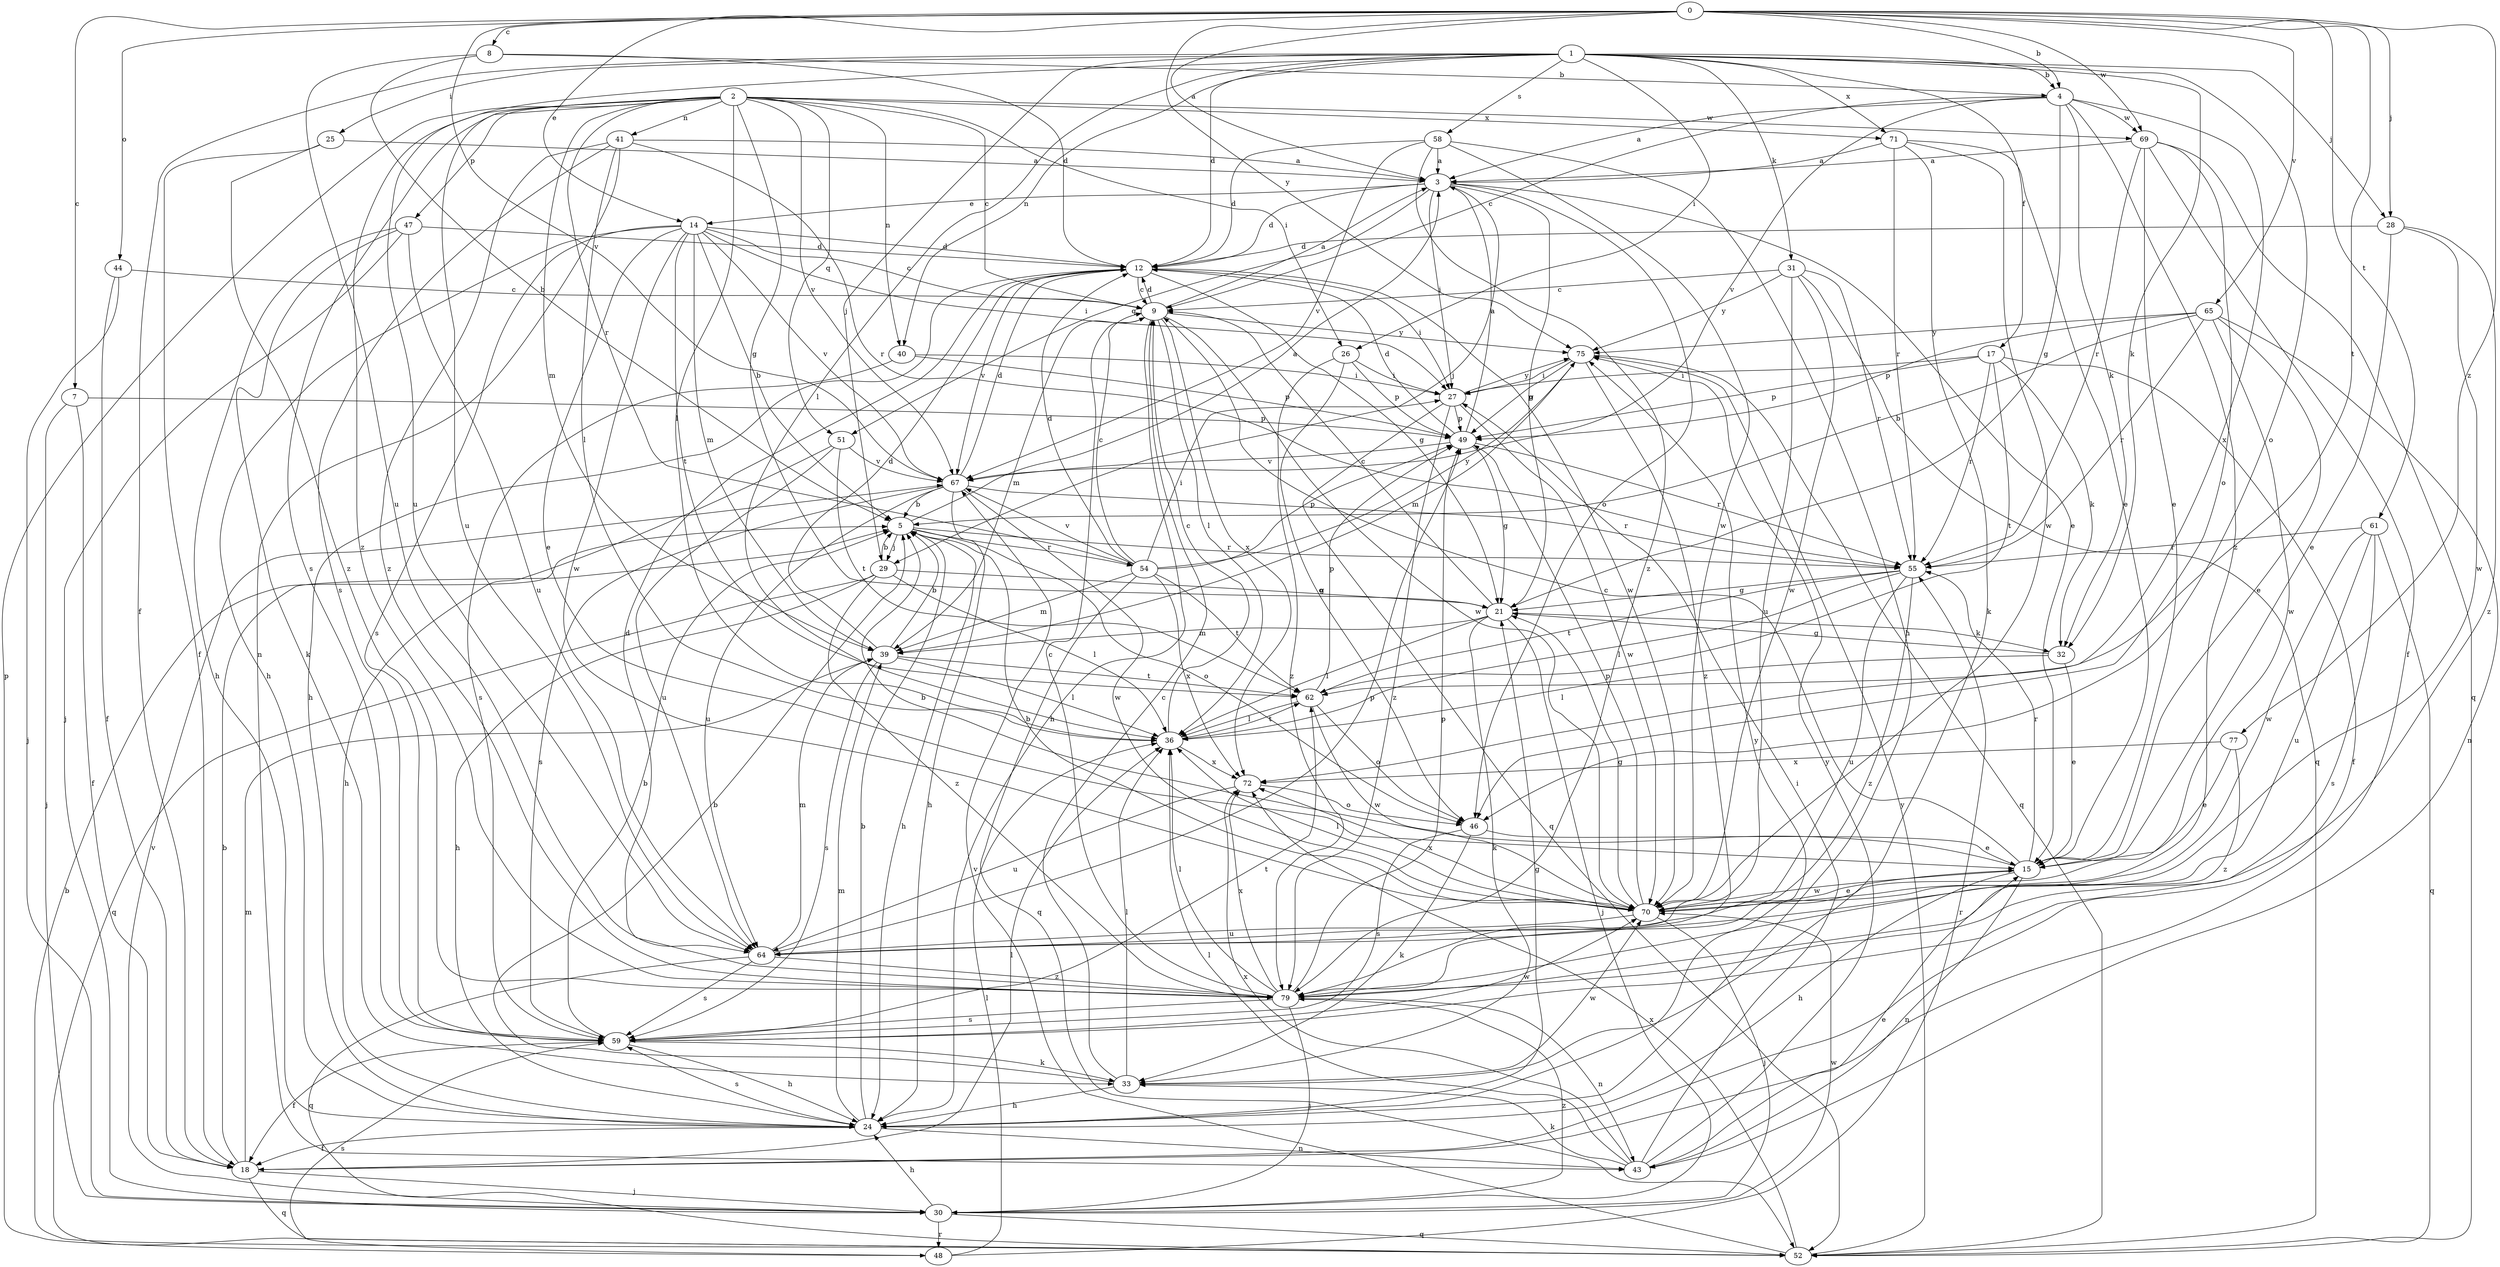 strict digraph  {
0;
1;
2;
3;
4;
5;
7;
8;
9;
12;
14;
15;
17;
18;
21;
24;
25;
26;
27;
28;
29;
30;
31;
32;
33;
36;
39;
40;
41;
43;
44;
46;
47;
48;
49;
51;
52;
54;
55;
58;
59;
61;
62;
64;
65;
67;
69;
70;
71;
72;
75;
77;
79;
0 -> 3  [label=a];
0 -> 4  [label=b];
0 -> 7  [label=c];
0 -> 8  [label=c];
0 -> 14  [label=e];
0 -> 28  [label=j];
0 -> 44  [label=o];
0 -> 61  [label=t];
0 -> 62  [label=t];
0 -> 65  [label=v];
0 -> 67  [label=v];
0 -> 69  [label=w];
0 -> 75  [label=y];
0 -> 77  [label=z];
1 -> 4  [label=b];
1 -> 12  [label=d];
1 -> 17  [label=f];
1 -> 18  [label=f];
1 -> 25  [label=i];
1 -> 26  [label=i];
1 -> 28  [label=j];
1 -> 29  [label=j];
1 -> 31  [label=k];
1 -> 32  [label=k];
1 -> 36  [label=l];
1 -> 40  [label=n];
1 -> 46  [label=o];
1 -> 58  [label=s];
1 -> 64  [label=u];
1 -> 71  [label=x];
2 -> 9  [label=c];
2 -> 21  [label=g];
2 -> 26  [label=i];
2 -> 36  [label=l];
2 -> 39  [label=m];
2 -> 40  [label=n];
2 -> 41  [label=n];
2 -> 47  [label=p];
2 -> 48  [label=p];
2 -> 51  [label=q];
2 -> 54  [label=r];
2 -> 59  [label=s];
2 -> 64  [label=u];
2 -> 67  [label=v];
2 -> 69  [label=w];
2 -> 71  [label=x];
2 -> 79  [label=z];
3 -> 12  [label=d];
3 -> 14  [label=e];
3 -> 15  [label=e];
3 -> 21  [label=g];
3 -> 27  [label=i];
3 -> 29  [label=j];
3 -> 46  [label=o];
3 -> 51  [label=q];
4 -> 3  [label=a];
4 -> 9  [label=c];
4 -> 21  [label=g];
4 -> 32  [label=k];
4 -> 67  [label=v];
4 -> 69  [label=w];
4 -> 72  [label=x];
4 -> 79  [label=z];
5 -> 3  [label=a];
5 -> 24  [label=h];
5 -> 29  [label=j];
5 -> 46  [label=o];
5 -> 54  [label=r];
5 -> 55  [label=r];
7 -> 18  [label=f];
7 -> 30  [label=j];
7 -> 49  [label=p];
8 -> 4  [label=b];
8 -> 5  [label=b];
8 -> 12  [label=d];
8 -> 64  [label=u];
9 -> 3  [label=a];
9 -> 12  [label=d];
9 -> 24  [label=h];
9 -> 36  [label=l];
9 -> 39  [label=m];
9 -> 70  [label=w];
9 -> 72  [label=x];
9 -> 75  [label=y];
12 -> 9  [label=c];
12 -> 21  [label=g];
12 -> 24  [label=h];
12 -> 27  [label=i];
12 -> 67  [label=v];
12 -> 70  [label=w];
14 -> 5  [label=b];
14 -> 9  [label=c];
14 -> 12  [label=d];
14 -> 15  [label=e];
14 -> 24  [label=h];
14 -> 27  [label=i];
14 -> 39  [label=m];
14 -> 59  [label=s];
14 -> 62  [label=t];
14 -> 67  [label=v];
14 -> 70  [label=w];
15 -> 5  [label=b];
15 -> 9  [label=c];
15 -> 24  [label=h];
15 -> 43  [label=n];
15 -> 55  [label=r];
15 -> 70  [label=w];
17 -> 18  [label=f];
17 -> 27  [label=i];
17 -> 32  [label=k];
17 -> 49  [label=p];
17 -> 55  [label=r];
17 -> 62  [label=t];
18 -> 5  [label=b];
18 -> 30  [label=j];
18 -> 36  [label=l];
18 -> 39  [label=m];
18 -> 52  [label=q];
21 -> 9  [label=c];
21 -> 30  [label=j];
21 -> 32  [label=k];
21 -> 33  [label=k];
21 -> 36  [label=l];
21 -> 39  [label=m];
24 -> 5  [label=b];
24 -> 18  [label=f];
24 -> 21  [label=g];
24 -> 39  [label=m];
24 -> 43  [label=n];
24 -> 59  [label=s];
24 -> 75  [label=y];
25 -> 3  [label=a];
25 -> 18  [label=f];
25 -> 79  [label=z];
26 -> 27  [label=i];
26 -> 46  [label=o];
26 -> 49  [label=p];
26 -> 79  [label=z];
27 -> 49  [label=p];
27 -> 52  [label=q];
27 -> 70  [label=w];
27 -> 75  [label=y];
27 -> 79  [label=z];
28 -> 12  [label=d];
28 -> 15  [label=e];
28 -> 70  [label=w];
28 -> 79  [label=z];
29 -> 5  [label=b];
29 -> 21  [label=g];
29 -> 24  [label=h];
29 -> 36  [label=l];
29 -> 52  [label=q];
29 -> 79  [label=z];
30 -> 24  [label=h];
30 -> 52  [label=q];
30 -> 67  [label=v];
30 -> 70  [label=w];
30 -> 79  [label=z];
30 -> 48  [label=r];
31 -> 9  [label=c];
31 -> 52  [label=q];
31 -> 55  [label=r];
31 -> 64  [label=u];
31 -> 70  [label=w];
31 -> 75  [label=y];
32 -> 15  [label=e];
32 -> 21  [label=g];
32 -> 36  [label=l];
33 -> 5  [label=b];
33 -> 9  [label=c];
33 -> 24  [label=h];
33 -> 36  [label=l];
33 -> 70  [label=w];
36 -> 9  [label=c];
36 -> 62  [label=t];
36 -> 72  [label=x];
39 -> 5  [label=b];
39 -> 12  [label=d];
39 -> 36  [label=l];
39 -> 59  [label=s];
39 -> 62  [label=t];
40 -> 27  [label=i];
40 -> 49  [label=p];
40 -> 59  [label=s];
41 -> 3  [label=a];
41 -> 36  [label=l];
41 -> 43  [label=n];
41 -> 55  [label=r];
41 -> 59  [label=s];
41 -> 79  [label=z];
43 -> 15  [label=e];
43 -> 27  [label=i];
43 -> 33  [label=k];
43 -> 36  [label=l];
43 -> 72  [label=x];
43 -> 75  [label=y];
44 -> 9  [label=c];
44 -> 18  [label=f];
44 -> 30  [label=j];
46 -> 15  [label=e];
46 -> 33  [label=k];
46 -> 59  [label=s];
47 -> 12  [label=d];
47 -> 24  [label=h];
47 -> 30  [label=j];
47 -> 33  [label=k];
47 -> 64  [label=u];
48 -> 36  [label=l];
48 -> 55  [label=r];
48 -> 59  [label=s];
49 -> 3  [label=a];
49 -> 12  [label=d];
49 -> 21  [label=g];
49 -> 55  [label=r];
49 -> 67  [label=v];
51 -> 24  [label=h];
51 -> 62  [label=t];
51 -> 64  [label=u];
51 -> 67  [label=v];
52 -> 5  [label=b];
52 -> 67  [label=v];
52 -> 72  [label=x];
52 -> 75  [label=y];
54 -> 9  [label=c];
54 -> 12  [label=d];
54 -> 27  [label=i];
54 -> 39  [label=m];
54 -> 49  [label=p];
54 -> 52  [label=q];
54 -> 62  [label=t];
54 -> 67  [label=v];
54 -> 72  [label=x];
54 -> 75  [label=y];
55 -> 21  [label=g];
55 -> 36  [label=l];
55 -> 62  [label=t];
55 -> 64  [label=u];
55 -> 79  [label=z];
58 -> 3  [label=a];
58 -> 12  [label=d];
58 -> 24  [label=h];
58 -> 67  [label=v];
58 -> 70  [label=w];
58 -> 79  [label=z];
59 -> 5  [label=b];
59 -> 18  [label=f];
59 -> 24  [label=h];
59 -> 33  [label=k];
59 -> 62  [label=t];
59 -> 70  [label=w];
61 -> 52  [label=q];
61 -> 55  [label=r];
61 -> 59  [label=s];
61 -> 64  [label=u];
61 -> 70  [label=w];
62 -> 36  [label=l];
62 -> 46  [label=o];
62 -> 49  [label=p];
62 -> 70  [label=w];
64 -> 39  [label=m];
64 -> 49  [label=p];
64 -> 52  [label=q];
64 -> 59  [label=s];
64 -> 79  [label=z];
65 -> 5  [label=b];
65 -> 15  [label=e];
65 -> 43  [label=n];
65 -> 49  [label=p];
65 -> 55  [label=r];
65 -> 70  [label=w];
65 -> 75  [label=y];
67 -> 5  [label=b];
67 -> 12  [label=d];
67 -> 24  [label=h];
67 -> 55  [label=r];
67 -> 59  [label=s];
67 -> 64  [label=u];
67 -> 70  [label=w];
69 -> 3  [label=a];
69 -> 15  [label=e];
69 -> 18  [label=f];
69 -> 46  [label=o];
69 -> 52  [label=q];
69 -> 55  [label=r];
70 -> 5  [label=b];
70 -> 15  [label=e];
70 -> 21  [label=g];
70 -> 30  [label=j];
70 -> 36  [label=l];
70 -> 49  [label=p];
70 -> 64  [label=u];
70 -> 72  [label=x];
71 -> 3  [label=a];
71 -> 15  [label=e];
71 -> 33  [label=k];
71 -> 55  [label=r];
71 -> 70  [label=w];
72 -> 46  [label=o];
72 -> 64  [label=u];
75 -> 27  [label=i];
75 -> 39  [label=m];
75 -> 49  [label=p];
75 -> 52  [label=q];
75 -> 79  [label=z];
77 -> 15  [label=e];
77 -> 72  [label=x];
77 -> 79  [label=z];
79 -> 9  [label=c];
79 -> 12  [label=d];
79 -> 30  [label=j];
79 -> 36  [label=l];
79 -> 43  [label=n];
79 -> 49  [label=p];
79 -> 59  [label=s];
79 -> 72  [label=x];
}
